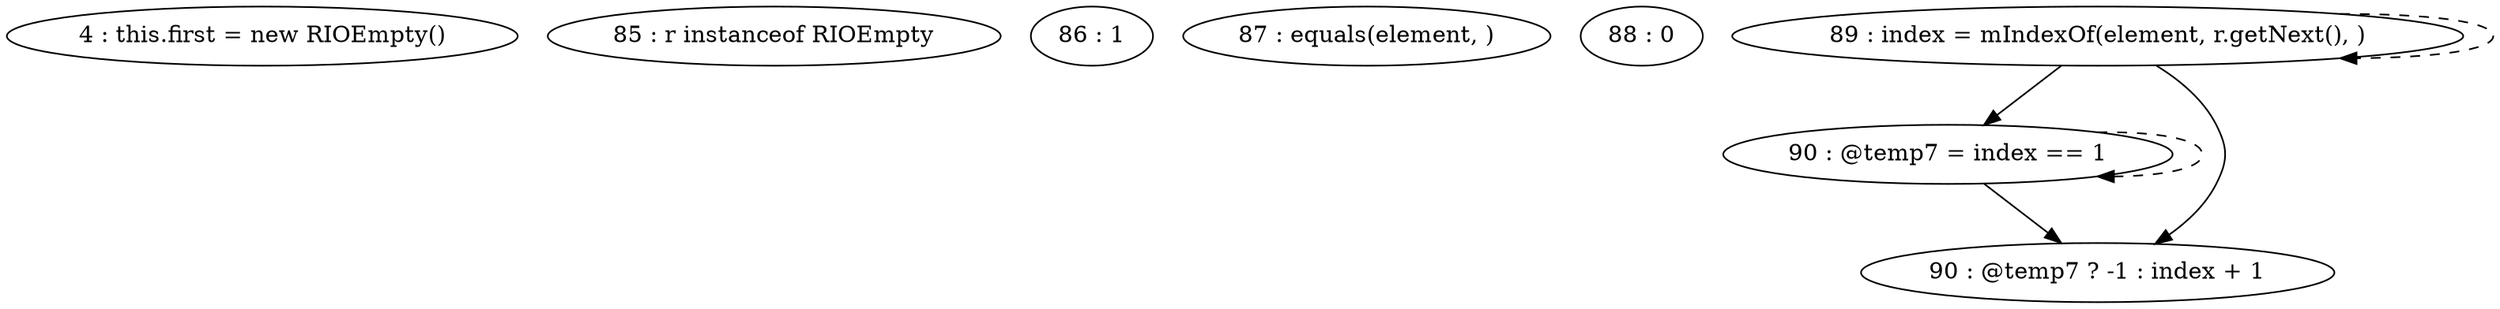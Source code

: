 digraph G {
"4 : this.first = new RIOEmpty()"
"85 : r instanceof RIOEmpty"
"86 : 1"
"87 : equals(element, )"
"88 : 0"
"89 : index = mIndexOf(element, r.getNext(), )"
"89 : index = mIndexOf(element, r.getNext(), )" -> "90 : @temp7 = index == 1"
"89 : index = mIndexOf(element, r.getNext(), )" -> "90 : @temp7 ? -1 : index + 1"
"89 : index = mIndexOf(element, r.getNext(), )" -> "89 : index = mIndexOf(element, r.getNext(), )" [style=dashed]
"90 : @temp7 = index == 1"
"90 : @temp7 = index == 1" -> "90 : @temp7 ? -1 : index + 1"
"90 : @temp7 = index == 1" -> "90 : @temp7 = index == 1" [style=dashed]
"90 : @temp7 ? -1 : index + 1"
}